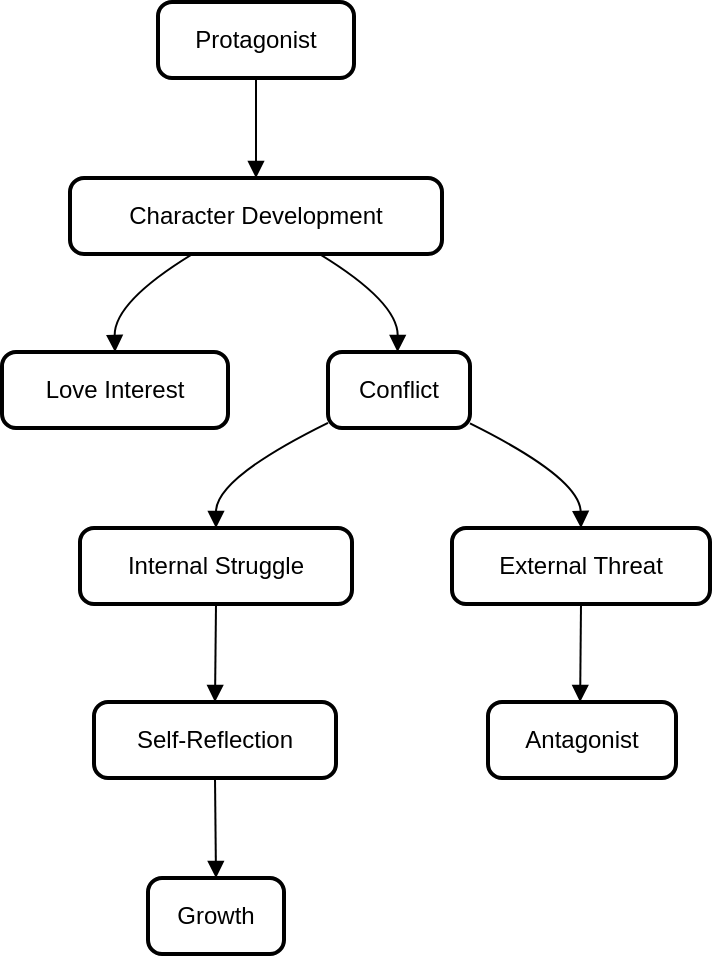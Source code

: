 <mxfile version="24.7.6">
  <diagram name="Page-1" id="R3QL27ZRKSAXmsxr0TTM">
    <mxGraphModel dx="1333" dy="698" grid="1" gridSize="10" guides="1" tooltips="1" connect="1" arrows="1" fold="1" page="1" pageScale="1" pageWidth="850" pageHeight="1100" math="0" shadow="0">
      <root>
        <mxCell id="0" />
        <mxCell id="1" parent="0" />
        <mxCell id="m0V3_cafG3HXBkxv4FI2-1" value="Protagonist" style="rounded=1;absoluteArcSize=1;arcSize=14;whiteSpace=wrap;strokeWidth=2;" vertex="1" parent="1">
          <mxGeometry x="98" y="130" width="98" height="38" as="geometry" />
        </mxCell>
        <mxCell id="m0V3_cafG3HXBkxv4FI2-2" value="Character Development" style="rounded=1;absoluteArcSize=1;arcSize=14;whiteSpace=wrap;strokeWidth=2;" vertex="1" parent="1">
          <mxGeometry x="54" y="218" width="186" height="38" as="geometry" />
        </mxCell>
        <mxCell id="m0V3_cafG3HXBkxv4FI2-3" value="Love Interest" style="rounded=1;absoluteArcSize=1;arcSize=14;whiteSpace=wrap;strokeWidth=2;" vertex="1" parent="1">
          <mxGeometry x="20" y="305" width="113" height="38" as="geometry" />
        </mxCell>
        <mxCell id="m0V3_cafG3HXBkxv4FI2-4" value="Conflict" style="rounded=1;absoluteArcSize=1;arcSize=14;whiteSpace=wrap;strokeWidth=2;" vertex="1" parent="1">
          <mxGeometry x="183" y="305" width="71" height="38" as="geometry" />
        </mxCell>
        <mxCell id="m0V3_cafG3HXBkxv4FI2-5" value="Internal Struggle" style="rounded=1;absoluteArcSize=1;arcSize=14;whiteSpace=wrap;strokeWidth=2;" vertex="1" parent="1">
          <mxGeometry x="59" y="393" width="136" height="38" as="geometry" />
        </mxCell>
        <mxCell id="m0V3_cafG3HXBkxv4FI2-6" value="External Threat" style="rounded=1;absoluteArcSize=1;arcSize=14;whiteSpace=wrap;strokeWidth=2;" vertex="1" parent="1">
          <mxGeometry x="245" y="393" width="129" height="38" as="geometry" />
        </mxCell>
        <mxCell id="m0V3_cafG3HXBkxv4FI2-7" value="Self-Reflection" style="rounded=1;absoluteArcSize=1;arcSize=14;whiteSpace=wrap;strokeWidth=2;" vertex="1" parent="1">
          <mxGeometry x="66" y="480" width="121" height="38" as="geometry" />
        </mxCell>
        <mxCell id="m0V3_cafG3HXBkxv4FI2-8" value="Growth" style="rounded=1;absoluteArcSize=1;arcSize=14;whiteSpace=wrap;strokeWidth=2;" vertex="1" parent="1">
          <mxGeometry x="93" y="568" width="68" height="38" as="geometry" />
        </mxCell>
        <mxCell id="m0V3_cafG3HXBkxv4FI2-9" value="Antagonist" style="rounded=1;absoluteArcSize=1;arcSize=14;whiteSpace=wrap;strokeWidth=2;" vertex="1" parent="1">
          <mxGeometry x="263" y="480" width="94" height="38" as="geometry" />
        </mxCell>
        <mxCell id="m0V3_cafG3HXBkxv4FI2-10" value="" style="curved=1;startArrow=none;endArrow=block;exitX=0.5;exitY=0.99;entryX=0.5;entryY=-0.01;rounded=0;" edge="1" parent="1" source="m0V3_cafG3HXBkxv4FI2-1" target="m0V3_cafG3HXBkxv4FI2-2">
          <mxGeometry relative="1" as="geometry">
            <Array as="points" />
          </mxGeometry>
        </mxCell>
        <mxCell id="m0V3_cafG3HXBkxv4FI2-11" value="" style="curved=1;startArrow=none;endArrow=block;exitX=0.34;exitY=0.97;entryX=0.5;entryY=0;rounded=0;" edge="1" parent="1" source="m0V3_cafG3HXBkxv4FI2-2" target="m0V3_cafG3HXBkxv4FI2-3">
          <mxGeometry relative="1" as="geometry">
            <Array as="points">
              <mxPoint x="76" y="280" />
            </Array>
          </mxGeometry>
        </mxCell>
        <mxCell id="m0V3_cafG3HXBkxv4FI2-12" value="" style="curved=1;startArrow=none;endArrow=block;exitX=0.66;exitY=0.97;entryX=0.49;entryY=0;rounded=0;" edge="1" parent="1" source="m0V3_cafG3HXBkxv4FI2-2" target="m0V3_cafG3HXBkxv4FI2-4">
          <mxGeometry relative="1" as="geometry">
            <Array as="points">
              <mxPoint x="218" y="280" />
            </Array>
          </mxGeometry>
        </mxCell>
        <mxCell id="m0V3_cafG3HXBkxv4FI2-13" value="" style="curved=1;startArrow=none;endArrow=block;exitX=-0.01;exitY=0.94;entryX=0.5;entryY=-0.01;rounded=0;" edge="1" parent="1" source="m0V3_cafG3HXBkxv4FI2-4" target="m0V3_cafG3HXBkxv4FI2-5">
          <mxGeometry relative="1" as="geometry">
            <Array as="points">
              <mxPoint x="127" y="368" />
            </Array>
          </mxGeometry>
        </mxCell>
        <mxCell id="m0V3_cafG3HXBkxv4FI2-14" value="" style="curved=1;startArrow=none;endArrow=block;exitX=1;exitY=0.94;entryX=0.5;entryY=-0.01;rounded=0;" edge="1" parent="1" source="m0V3_cafG3HXBkxv4FI2-4" target="m0V3_cafG3HXBkxv4FI2-6">
          <mxGeometry relative="1" as="geometry">
            <Array as="points">
              <mxPoint x="309" y="368" />
            </Array>
          </mxGeometry>
        </mxCell>
        <mxCell id="m0V3_cafG3HXBkxv4FI2-15" value="" style="curved=1;startArrow=none;endArrow=block;exitX=0.5;exitY=0.97;entryX=0.5;entryY=0;rounded=0;" edge="1" parent="1" source="m0V3_cafG3HXBkxv4FI2-5" target="m0V3_cafG3HXBkxv4FI2-7">
          <mxGeometry relative="1" as="geometry">
            <Array as="points" />
          </mxGeometry>
        </mxCell>
        <mxCell id="m0V3_cafG3HXBkxv4FI2-16" value="" style="curved=1;startArrow=none;endArrow=block;exitX=0.5;exitY=0.99;entryX=0.5;entryY=-0.01;rounded=0;" edge="1" parent="1" source="m0V3_cafG3HXBkxv4FI2-7" target="m0V3_cafG3HXBkxv4FI2-8">
          <mxGeometry relative="1" as="geometry">
            <Array as="points" />
          </mxGeometry>
        </mxCell>
        <mxCell id="m0V3_cafG3HXBkxv4FI2-17" value="" style="curved=1;startArrow=none;endArrow=block;exitX=0.5;exitY=0.97;entryX=0.49;entryY=0;rounded=0;" edge="1" parent="1" source="m0V3_cafG3HXBkxv4FI2-6" target="m0V3_cafG3HXBkxv4FI2-9">
          <mxGeometry relative="1" as="geometry">
            <Array as="points" />
          </mxGeometry>
        </mxCell>
      </root>
    </mxGraphModel>
  </diagram>
</mxfile>
